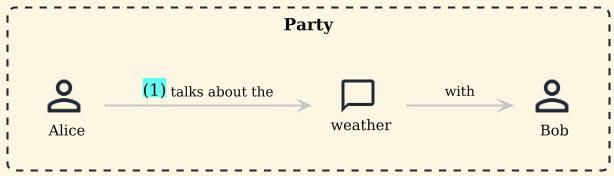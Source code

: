 ' Do not edit
' Theme Gallery
' autogenerated by script
'
@startuml
!theme sunlust
!include <DomainStory/domainStory>

Boundary(Party) {
    Person(Alice)
    Conversation(weather)
    Person(Bob)
}

activity(1, Alice, talks about the, weather, with, Bob)
@enduml